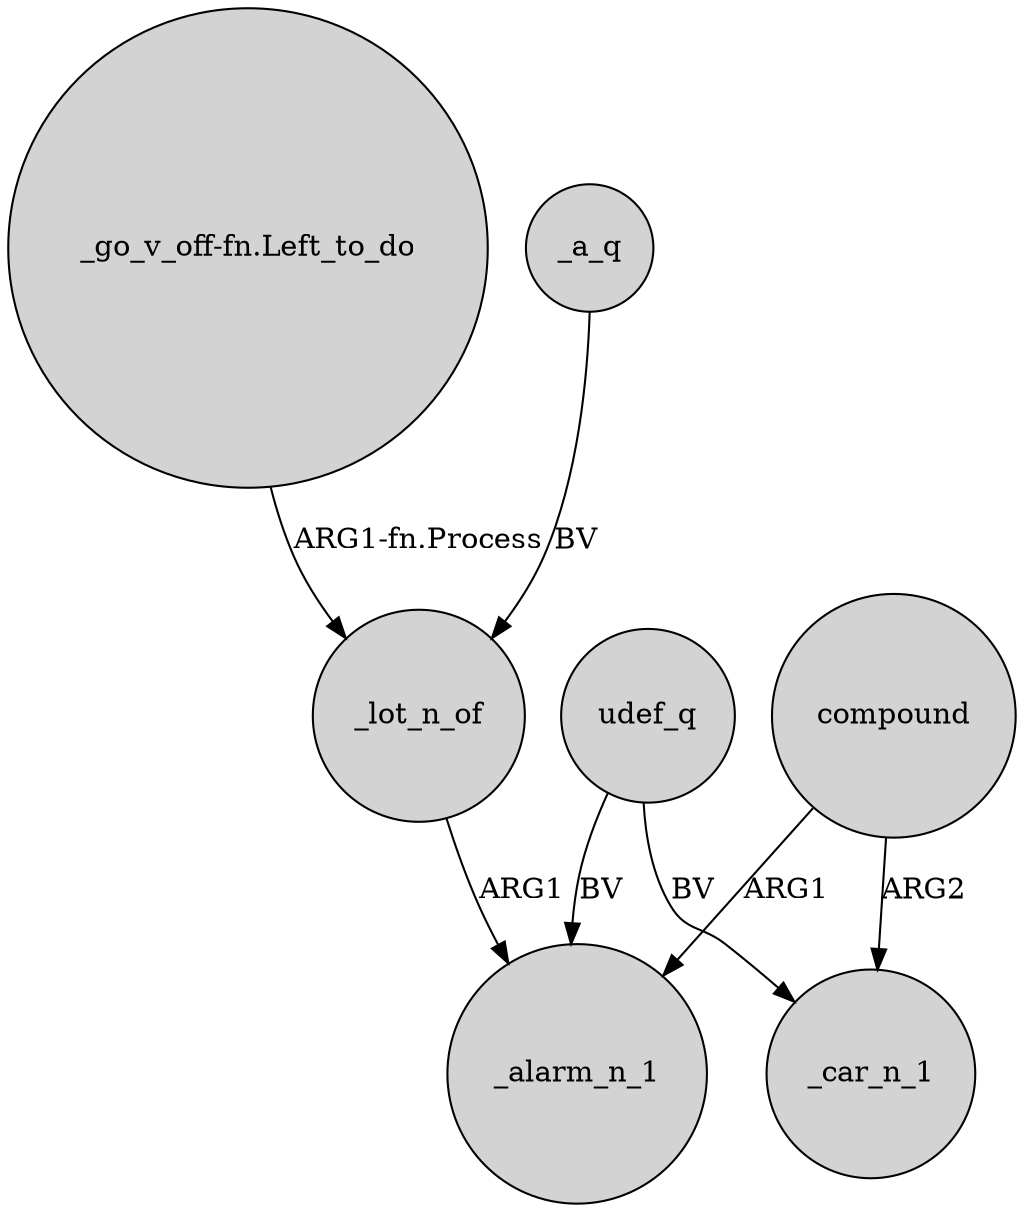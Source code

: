 digraph {
	node [shape=circle style=filled]
	compound -> _car_n_1 [label=ARG2]
	compound -> _alarm_n_1 [label=ARG1]
	_lot_n_of -> _alarm_n_1 [label=ARG1]
	udef_q -> _car_n_1 [label=BV]
	"_go_v_off-fn.Left_to_do" -> _lot_n_of [label="ARG1-fn.Process"]
	udef_q -> _alarm_n_1 [label=BV]
	_a_q -> _lot_n_of [label=BV]
}
